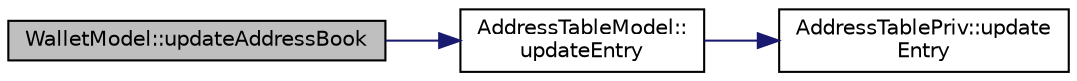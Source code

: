 digraph "WalletModel::updateAddressBook"
{
  edge [fontname="Helvetica",fontsize="10",labelfontname="Helvetica",labelfontsize="10"];
  node [fontname="Helvetica",fontsize="10",shape=record];
  rankdir="LR";
  Node1452 [label="WalletModel::updateAddressBook",height=0.2,width=0.4,color="black", fillcolor="grey75", style="filled", fontcolor="black"];
  Node1452 -> Node1453 [color="midnightblue",fontsize="10",style="solid",fontname="Helvetica"];
  Node1453 [label="AddressTableModel::\lupdateEntry",height=0.2,width=0.4,color="black", fillcolor="white", style="filled",URL="$class_address_table_model.html#aa2f39463431a15741ed4d78ef592dfe5"];
  Node1453 -> Node1454 [color="midnightblue",fontsize="10",style="solid",fontname="Helvetica"];
  Node1454 [label="AddressTablePriv::update\lEntry",height=0.2,width=0.4,color="black", fillcolor="white", style="filled",URL="$class_address_table_priv.html#a6f4b10febc3055afde7200c0dbc8ccef"];
}
